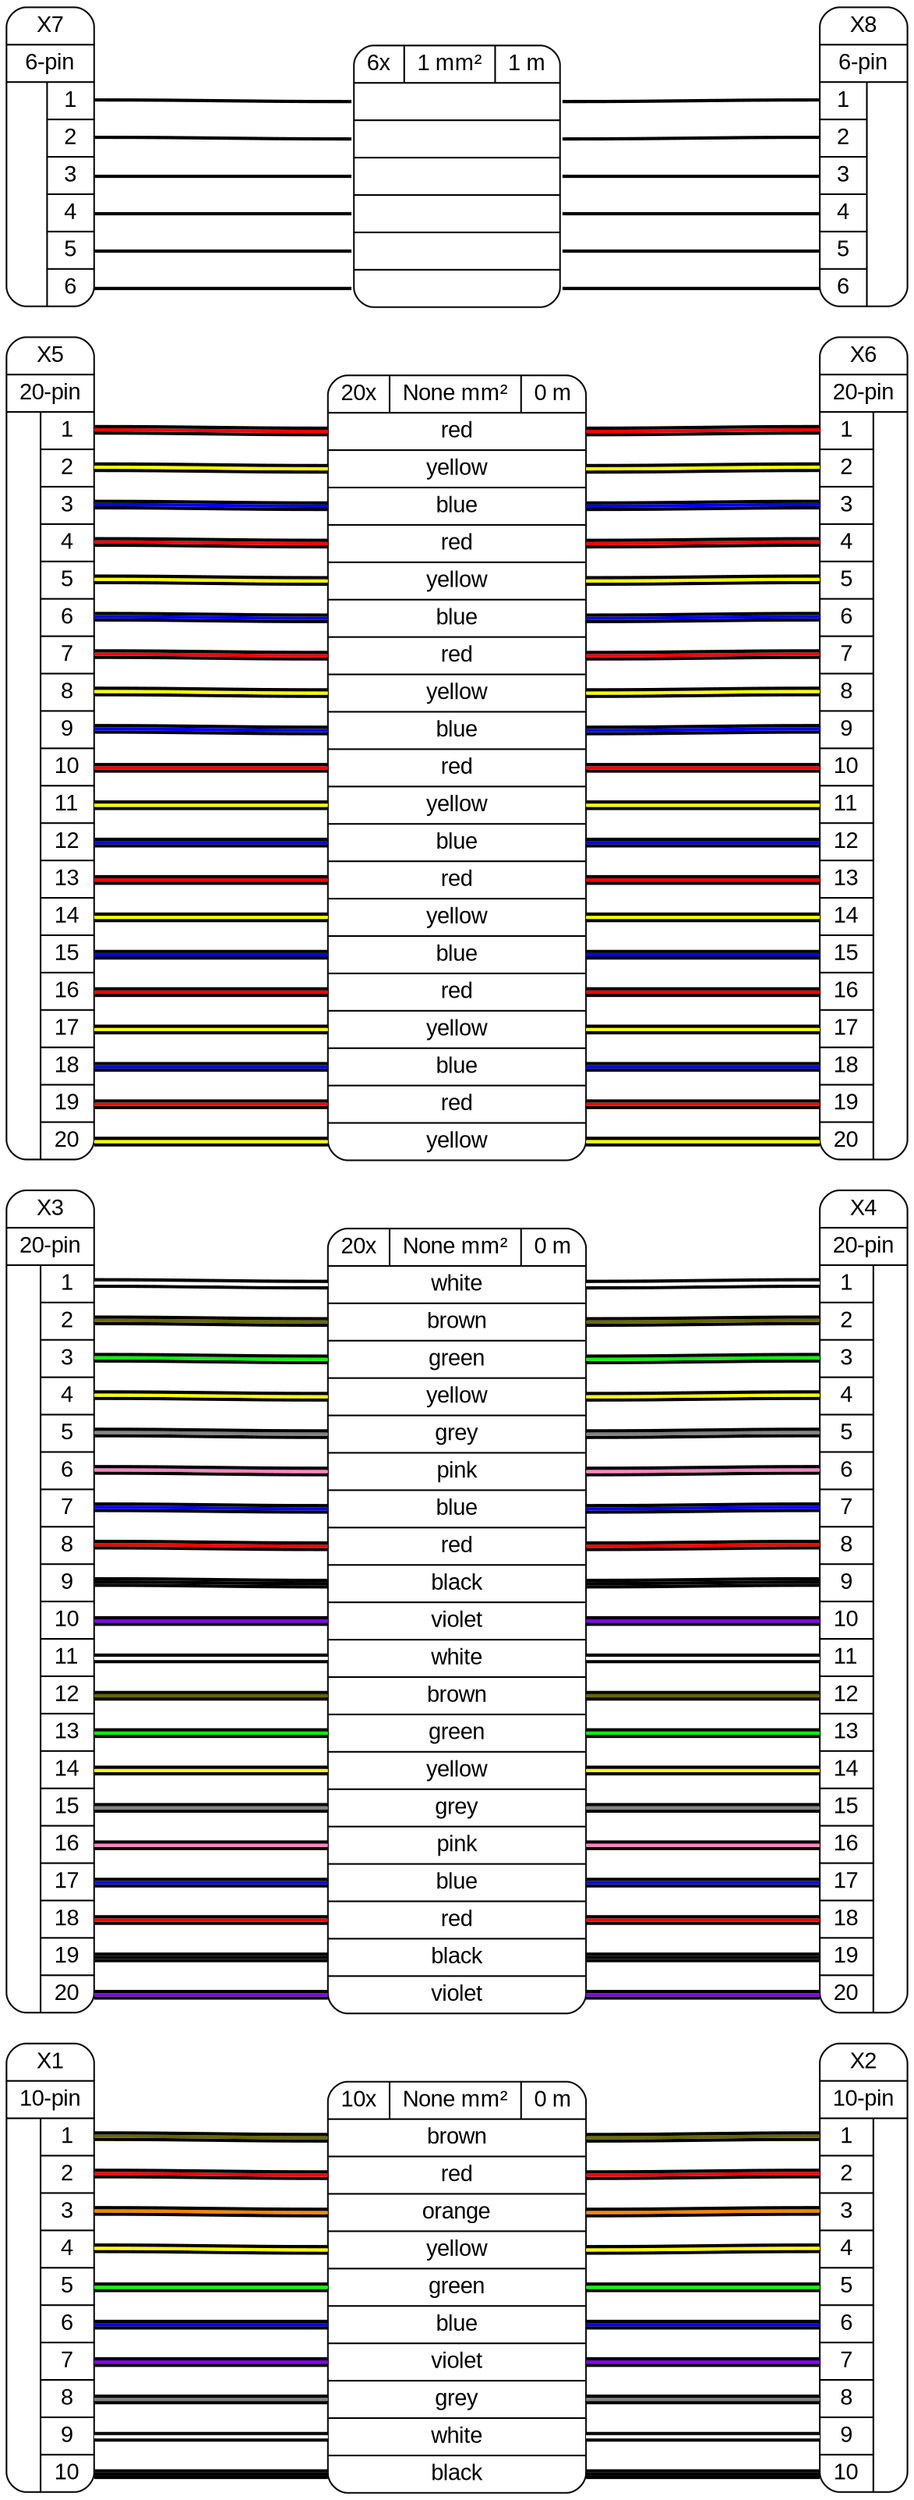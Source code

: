 graph {
	graph [bgcolor=transparent fontname=arial rankdir=LR ranksep=2]
	node [fillcolor=white fontname=arial shape=record style="rounded,filled"]
	edge [fontname=arial style=bold]
	X1 [label="X1|{10-pin}|{{}|{<p1>1|<p2>2|<p3>3|<p4>4|<p5>5|<p6>6|<p7>7|<p8>8|<p9>9|<p10>10}}"]
	X2 [label="X2|{10-pin}|{{<p1>1|<p2>2|<p3>3|<p4>4|<p5>5|<p6>6|<p7>7|<p8>8|<p9>9|<p10>10}|{}}"]
	X3 [label="X3|{20-pin}|{{}|{<p1>1|<p2>2|<p3>3|<p4>4|<p5>5|<p6>6|<p7>7|<p8>8|<p9>9|<p10>10|<p11>11|<p12>12|<p13>13|<p14>14|<p15>15|<p16>16|<p17>17|<p18>18|<p19>19|<p20>20}}"]
	X4 [label="X4|{20-pin}|{{<p1>1|<p2>2|<p3>3|<p4>4|<p5>5|<p6>6|<p7>7|<p8>8|<p9>9|<p10>10|<p11>11|<p12>12|<p13>13|<p14>14|<p15>15|<p16>16|<p17>17|<p18>18|<p19>19|<p20>20}|{}}"]
	X5 [label="X5|{20-pin}|{{}|{<p1>1|<p2>2|<p3>3|<p4>4|<p5>5|<p6>6|<p7>7|<p8>8|<p9>9|<p10>10|<p11>11|<p12>12|<p13>13|<p14>14|<p15>15|<p16>16|<p17>17|<p18>18|<p19>19|<p20>20}}"]
	X6 [label="X6|{20-pin}|{{<p1>1|<p2>2|<p3>3|<p4>4|<p5>5|<p6>6|<p7>7|<p8>8|<p9>9|<p10>10|<p11>11|<p12>12|<p13>13|<p14>14|<p15>15|<p16>16|<p17>17|<p18>18|<p19>19|<p20>20}|{}}"]
	X7 [label="X7|{6-pin}|{{}|{<p1>1|<p2>2|<p3>3|<p4>4|<p5>5|<p6>6}}"]
	X8 [label="X8|{6-pin}|{{<p1>1|<p2>2|<p3>3|<p4>4|<p5>5|<p6>6}|{}}"]
	W1 [label="{10x|None mm²|0 m}|{{<w1>brown|<w2>red|<w3>orange|<w4>yellow|<w5>green|<w6>blue|<w7>violet|<w8>grey|<w9>white|<w10>black}}"]
	edge [color="#000000:#666600:#000000"]
	X1:p1 -- W1:w1
	W1:w1 -- X2:p1
	edge [color="#000000:#ff0000:#000000"]
	X1:p2 -- W1:w2
	W1:w2 -- X2:p2
	edge [color="#000000:#ff8000:#000000"]
	X1:p3 -- W1:w3
	W1:w3 -- X2:p3
	edge [color="#000000:#ffff00:#000000"]
	X1:p4 -- W1:w4
	W1:w4 -- X2:p4
	edge [color="#000000:#00ff00:#000000"]
	X1:p5 -- W1:w5
	W1:w5 -- X2:p5
	edge [color="#000000:#0000ff:#000000"]
	X1:p6 -- W1:w6
	W1:w6 -- X2:p6
	edge [color="#000000:#8000ff:#000000"]
	X1:p7 -- W1:w7
	W1:w7 -- X2:p7
	edge [color="#000000:#808080:#000000"]
	X1:p8 -- W1:w8
	W1:w8 -- X2:p8
	edge [color="#000000:#ffffff:#000000"]
	X1:p9 -- W1:w9
	W1:w9 -- X2:p9
	edge [color="#000000:#000000:#000000"]
	X1:p10 -- W1:w10
	W1:w10 -- X2:p10
	W2 [label="{20x|None mm²|0 m}|{{<w1>white|<w2>brown|<w3>green|<w4>yellow|<w5>grey|<w6>pink|<w7>blue|<w8>red|<w9>black|<w10>violet|<w11>white|<w12>brown|<w13>green|<w14>yellow|<w15>grey|<w16>pink|<w17>blue|<w18>red|<w19>black|<w20>violet}}"]
	edge [color="#000000:#ffffff:#000000"]
	X3:p1 -- W2:w1
	W2:w1 -- X4:p1
	edge [color="#000000:#666600:#000000"]
	X3:p2 -- W2:w2
	W2:w2 -- X4:p2
	edge [color="#000000:#00ff00:#000000"]
	X3:p3 -- W2:w3
	W2:w3 -- X4:p3
	edge [color="#000000:#ffff00:#000000"]
	X3:p4 -- W2:w4
	W2:w4 -- X4:p4
	edge [color="#000000:#808080:#000000"]
	X3:p5 -- W2:w5
	W2:w5 -- X4:p5
	edge [color="#000000:#ff80c0:#000000"]
	X3:p6 -- W2:w6
	W2:w6 -- X4:p6
	edge [color="#000000:#0000ff:#000000"]
	X3:p7 -- W2:w7
	W2:w7 -- X4:p7
	edge [color="#000000:#ff0000:#000000"]
	X3:p8 -- W2:w8
	W2:w8 -- X4:p8
	edge [color="#000000:#000000:#000000"]
	X3:p9 -- W2:w9
	W2:w9 -- X4:p9
	edge [color="#000000:#8000ff:#000000"]
	X3:p10 -- W2:w10
	W2:w10 -- X4:p10
	edge [color="#000000:#ffffff:#000000"]
	X3:p11 -- W2:w11
	W2:w11 -- X4:p11
	edge [color="#000000:#666600:#000000"]
	X3:p12 -- W2:w12
	W2:w12 -- X4:p12
	edge [color="#000000:#00ff00:#000000"]
	X3:p13 -- W2:w13
	W2:w13 -- X4:p13
	edge [color="#000000:#ffff00:#000000"]
	X3:p14 -- W2:w14
	W2:w14 -- X4:p14
	edge [color="#000000:#808080:#000000"]
	X3:p15 -- W2:w15
	W2:w15 -- X4:p15
	edge [color="#000000:#ff80c0:#000000"]
	X3:p16 -- W2:w16
	W2:w16 -- X4:p16
	edge [color="#000000:#0000ff:#000000"]
	X3:p17 -- W2:w17
	W2:w17 -- X4:p17
	edge [color="#000000:#ff0000:#000000"]
	X3:p18 -- W2:w18
	W2:w18 -- X4:p18
	edge [color="#000000:#000000:#000000"]
	X3:p19 -- W2:w19
	W2:w19 -- X4:p19
	edge [color="#000000:#8000ff:#000000"]
	X3:p20 -- W2:w20
	W2:w20 -- X4:p20
	W3 [label="{20x|None mm²|0 m}|{{<w1>red|<w2>yellow|<w3>blue|<w4>red|<w5>yellow|<w6>blue|<w7>red|<w8>yellow|<w9>blue|<w10>red|<w11>yellow|<w12>blue|<w13>red|<w14>yellow|<w15>blue|<w16>red|<w17>yellow|<w18>blue|<w19>red|<w20>yellow}}"]
	edge [color="#000000:#ff0000:#000000"]
	X5:p1 -- W3:w1
	W3:w1 -- X6:p1
	edge [color="#000000:#ffff00:#000000"]
	X5:p2 -- W3:w2
	W3:w2 -- X6:p2
	edge [color="#000000:#0000ff:#000000"]
	X5:p3 -- W3:w3
	W3:w3 -- X6:p3
	edge [color="#000000:#ff0000:#000000"]
	X5:p4 -- W3:w4
	W3:w4 -- X6:p4
	edge [color="#000000:#ffff00:#000000"]
	X5:p5 -- W3:w5
	W3:w5 -- X6:p5
	edge [color="#000000:#0000ff:#000000"]
	X5:p6 -- W3:w6
	W3:w6 -- X6:p6
	edge [color="#000000:#ff0000:#000000"]
	X5:p7 -- W3:w7
	W3:w7 -- X6:p7
	edge [color="#000000:#ffff00:#000000"]
	X5:p8 -- W3:w8
	W3:w8 -- X6:p8
	edge [color="#000000:#0000ff:#000000"]
	X5:p9 -- W3:w9
	W3:w9 -- X6:p9
	edge [color="#000000:#ff0000:#000000"]
	X5:p10 -- W3:w10
	W3:w10 -- X6:p10
	edge [color="#000000:#ffff00:#000000"]
	X5:p11 -- W3:w11
	W3:w11 -- X6:p11
	edge [color="#000000:#0000ff:#000000"]
	X5:p12 -- W3:w12
	W3:w12 -- X6:p12
	edge [color="#000000:#ff0000:#000000"]
	X5:p13 -- W3:w13
	W3:w13 -- X6:p13
	edge [color="#000000:#ffff00:#000000"]
	X5:p14 -- W3:w14
	W3:w14 -- X6:p14
	edge [color="#000000:#0000ff:#000000"]
	X5:p15 -- W3:w15
	W3:w15 -- X6:p15
	edge [color="#000000:#ff0000:#000000"]
	X5:p16 -- W3:w16
	W3:w16 -- X6:p16
	edge [color="#000000:#ffff00:#000000"]
	X5:p17 -- W3:w17
	W3:w17 -- X6:p17
	edge [color="#000000:#0000ff:#000000"]
	X5:p18 -- W3:w18
	W3:w18 -- X6:p18
	edge [color="#000000:#ff0000:#000000"]
	X5:p19 -- W3:w19
	W3:w19 -- X6:p19
	edge [color="#000000:#ffff00:#000000"]
	X5:p20 -- W3:w20
	W3:w20 -- X6:p20
	W4 [label="{6x|1 mm²|1 m}|{{<w1>|<w2>|<w3>|<w4>|<w5>|<w6>}}"]
	edge [color="#000000"]
	X7:p1 -- W4:w1
	W4:w1 -- X8:p1
	edge [color="#000000"]
	X7:p2 -- W4:w2
	W4:w2 -- X8:p2
	edge [color="#000000"]
	X7:p3 -- W4:w3
	W4:w3 -- X8:p3
	edge [color="#000000"]
	X7:p4 -- W4:w4
	W4:w4 -- X8:p4
	edge [color="#000000"]
	X7:p5 -- W4:w5
	W4:w5 -- X8:p5
	edge [color="#000000"]
	X7:p6 -- W4:w6
	W4:w6 -- X8:p6
}
